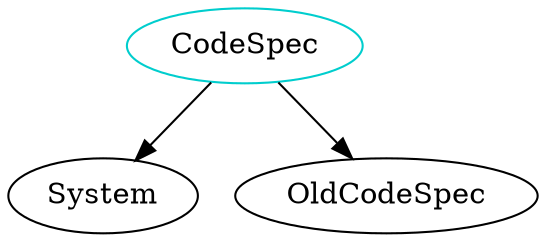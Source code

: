 digraph codespec{
CodeSpec	[shape=oval, color=cyan3, label="CodeSpec"];
CodeSpec -> System;
CodeSpec -> OldCodeSpec;
}
